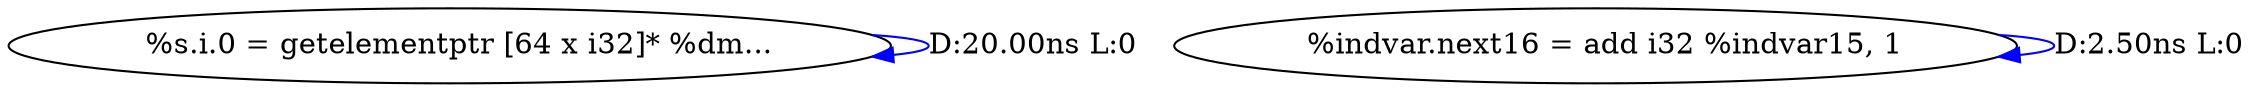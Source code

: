 digraph {
Node0x25f5350[label="  %s.i.0 = getelementptr [64 x i32]* %dm..."];
Node0x25f5350 -> Node0x25f5350[label="D:20.00ns L:0",color=blue];
Node0x25f55d0[label="  %indvar.next16 = add i32 %indvar15, 1"];
Node0x25f55d0 -> Node0x25f55d0[label="D:2.50ns L:0",color=blue];
}
